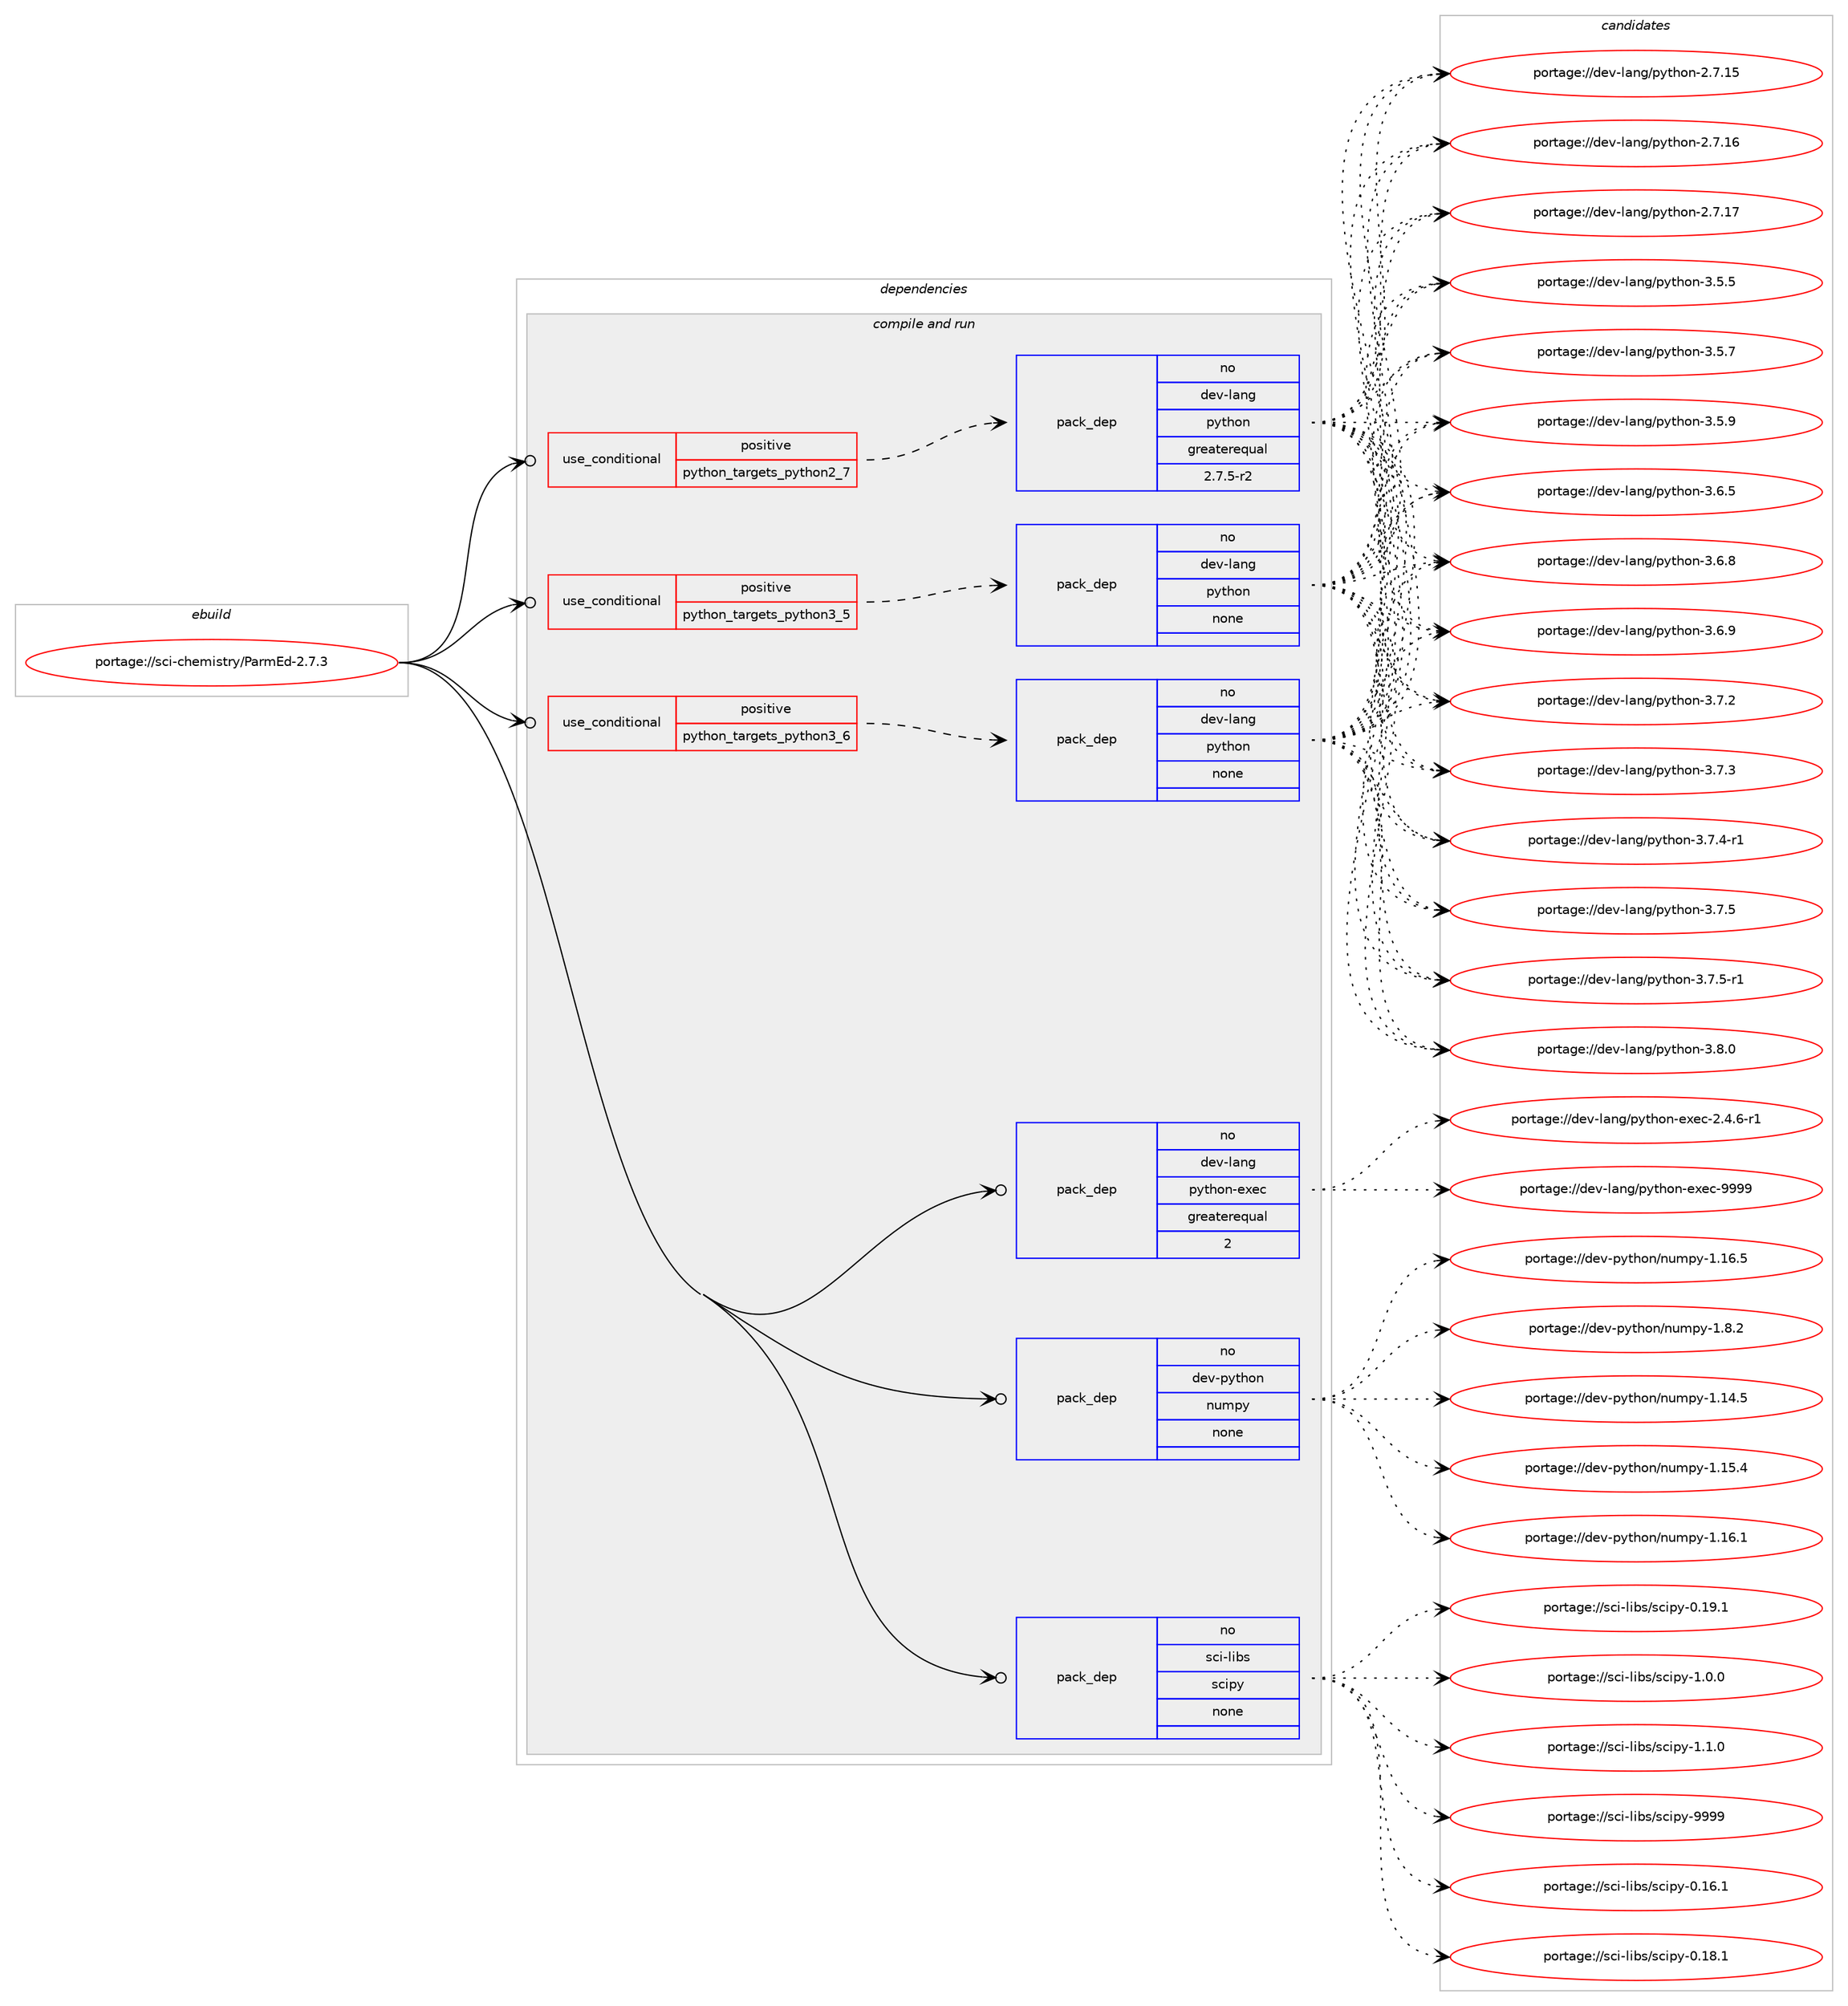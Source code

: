 digraph prolog {

# *************
# Graph options
# *************

newrank=true;
concentrate=true;
compound=true;
graph [rankdir=LR,fontname=Helvetica,fontsize=10,ranksep=1.5];#, ranksep=2.5, nodesep=0.2];
edge  [arrowhead=vee];
node  [fontname=Helvetica,fontsize=10];

# **********
# The ebuild
# **********

subgraph cluster_leftcol {
color=gray;
rank=same;
label=<<i>ebuild</i>>;
id [label="portage://sci-chemistry/ParmEd-2.7.3", color=red, width=4, href="../sci-chemistry/ParmEd-2.7.3.svg"];
}

# ****************
# The dependencies
# ****************

subgraph cluster_midcol {
color=gray;
label=<<i>dependencies</i>>;
subgraph cluster_compile {
fillcolor="#eeeeee";
style=filled;
label=<<i>compile</i>>;
}
subgraph cluster_compileandrun {
fillcolor="#eeeeee";
style=filled;
label=<<i>compile and run</i>>;
subgraph cond95348 {
dependency384175 [label=<<TABLE BORDER="0" CELLBORDER="1" CELLSPACING="0" CELLPADDING="4"><TR><TD ROWSPAN="3" CELLPADDING="10">use_conditional</TD></TR><TR><TD>positive</TD></TR><TR><TD>python_targets_python2_7</TD></TR></TABLE>>, shape=none, color=red];
subgraph pack282317 {
dependency384176 [label=<<TABLE BORDER="0" CELLBORDER="1" CELLSPACING="0" CELLPADDING="4" WIDTH="220"><TR><TD ROWSPAN="6" CELLPADDING="30">pack_dep</TD></TR><TR><TD WIDTH="110">no</TD></TR><TR><TD>dev-lang</TD></TR><TR><TD>python</TD></TR><TR><TD>greaterequal</TD></TR><TR><TD>2.7.5-r2</TD></TR></TABLE>>, shape=none, color=blue];
}
dependency384175:e -> dependency384176:w [weight=20,style="dashed",arrowhead="vee"];
}
id:e -> dependency384175:w [weight=20,style="solid",arrowhead="odotvee"];
subgraph cond95349 {
dependency384177 [label=<<TABLE BORDER="0" CELLBORDER="1" CELLSPACING="0" CELLPADDING="4"><TR><TD ROWSPAN="3" CELLPADDING="10">use_conditional</TD></TR><TR><TD>positive</TD></TR><TR><TD>python_targets_python3_5</TD></TR></TABLE>>, shape=none, color=red];
subgraph pack282318 {
dependency384178 [label=<<TABLE BORDER="0" CELLBORDER="1" CELLSPACING="0" CELLPADDING="4" WIDTH="220"><TR><TD ROWSPAN="6" CELLPADDING="30">pack_dep</TD></TR><TR><TD WIDTH="110">no</TD></TR><TR><TD>dev-lang</TD></TR><TR><TD>python</TD></TR><TR><TD>none</TD></TR><TR><TD></TD></TR></TABLE>>, shape=none, color=blue];
}
dependency384177:e -> dependency384178:w [weight=20,style="dashed",arrowhead="vee"];
}
id:e -> dependency384177:w [weight=20,style="solid",arrowhead="odotvee"];
subgraph cond95350 {
dependency384179 [label=<<TABLE BORDER="0" CELLBORDER="1" CELLSPACING="0" CELLPADDING="4"><TR><TD ROWSPAN="3" CELLPADDING="10">use_conditional</TD></TR><TR><TD>positive</TD></TR><TR><TD>python_targets_python3_6</TD></TR></TABLE>>, shape=none, color=red];
subgraph pack282319 {
dependency384180 [label=<<TABLE BORDER="0" CELLBORDER="1" CELLSPACING="0" CELLPADDING="4" WIDTH="220"><TR><TD ROWSPAN="6" CELLPADDING="30">pack_dep</TD></TR><TR><TD WIDTH="110">no</TD></TR><TR><TD>dev-lang</TD></TR><TR><TD>python</TD></TR><TR><TD>none</TD></TR><TR><TD></TD></TR></TABLE>>, shape=none, color=blue];
}
dependency384179:e -> dependency384180:w [weight=20,style="dashed",arrowhead="vee"];
}
id:e -> dependency384179:w [weight=20,style="solid",arrowhead="odotvee"];
subgraph pack282320 {
dependency384181 [label=<<TABLE BORDER="0" CELLBORDER="1" CELLSPACING="0" CELLPADDING="4" WIDTH="220"><TR><TD ROWSPAN="6" CELLPADDING="30">pack_dep</TD></TR><TR><TD WIDTH="110">no</TD></TR><TR><TD>dev-lang</TD></TR><TR><TD>python-exec</TD></TR><TR><TD>greaterequal</TD></TR><TR><TD>2</TD></TR></TABLE>>, shape=none, color=blue];
}
id:e -> dependency384181:w [weight=20,style="solid",arrowhead="odotvee"];
subgraph pack282321 {
dependency384182 [label=<<TABLE BORDER="0" CELLBORDER="1" CELLSPACING="0" CELLPADDING="4" WIDTH="220"><TR><TD ROWSPAN="6" CELLPADDING="30">pack_dep</TD></TR><TR><TD WIDTH="110">no</TD></TR><TR><TD>dev-python</TD></TR><TR><TD>numpy</TD></TR><TR><TD>none</TD></TR><TR><TD></TD></TR></TABLE>>, shape=none, color=blue];
}
id:e -> dependency384182:w [weight=20,style="solid",arrowhead="odotvee"];
subgraph pack282322 {
dependency384183 [label=<<TABLE BORDER="0" CELLBORDER="1" CELLSPACING="0" CELLPADDING="4" WIDTH="220"><TR><TD ROWSPAN="6" CELLPADDING="30">pack_dep</TD></TR><TR><TD WIDTH="110">no</TD></TR><TR><TD>sci-libs</TD></TR><TR><TD>scipy</TD></TR><TR><TD>none</TD></TR><TR><TD></TD></TR></TABLE>>, shape=none, color=blue];
}
id:e -> dependency384183:w [weight=20,style="solid",arrowhead="odotvee"];
}
subgraph cluster_run {
fillcolor="#eeeeee";
style=filled;
label=<<i>run</i>>;
}
}

# **************
# The candidates
# **************

subgraph cluster_choices {
rank=same;
color=gray;
label=<<i>candidates</i>>;

subgraph choice282317 {
color=black;
nodesep=1;
choiceportage10010111845108971101034711212111610411111045504655464953 [label="portage://dev-lang/python-2.7.15", color=red, width=4,href="../dev-lang/python-2.7.15.svg"];
choiceportage10010111845108971101034711212111610411111045504655464954 [label="portage://dev-lang/python-2.7.16", color=red, width=4,href="../dev-lang/python-2.7.16.svg"];
choiceportage10010111845108971101034711212111610411111045504655464955 [label="portage://dev-lang/python-2.7.17", color=red, width=4,href="../dev-lang/python-2.7.17.svg"];
choiceportage100101118451089711010347112121116104111110455146534653 [label="portage://dev-lang/python-3.5.5", color=red, width=4,href="../dev-lang/python-3.5.5.svg"];
choiceportage100101118451089711010347112121116104111110455146534655 [label="portage://dev-lang/python-3.5.7", color=red, width=4,href="../dev-lang/python-3.5.7.svg"];
choiceportage100101118451089711010347112121116104111110455146534657 [label="portage://dev-lang/python-3.5.9", color=red, width=4,href="../dev-lang/python-3.5.9.svg"];
choiceportage100101118451089711010347112121116104111110455146544653 [label="portage://dev-lang/python-3.6.5", color=red, width=4,href="../dev-lang/python-3.6.5.svg"];
choiceportage100101118451089711010347112121116104111110455146544656 [label="portage://dev-lang/python-3.6.8", color=red, width=4,href="../dev-lang/python-3.6.8.svg"];
choiceportage100101118451089711010347112121116104111110455146544657 [label="portage://dev-lang/python-3.6.9", color=red, width=4,href="../dev-lang/python-3.6.9.svg"];
choiceportage100101118451089711010347112121116104111110455146554650 [label="portage://dev-lang/python-3.7.2", color=red, width=4,href="../dev-lang/python-3.7.2.svg"];
choiceportage100101118451089711010347112121116104111110455146554651 [label="portage://dev-lang/python-3.7.3", color=red, width=4,href="../dev-lang/python-3.7.3.svg"];
choiceportage1001011184510897110103471121211161041111104551465546524511449 [label="portage://dev-lang/python-3.7.4-r1", color=red, width=4,href="../dev-lang/python-3.7.4-r1.svg"];
choiceportage100101118451089711010347112121116104111110455146554653 [label="portage://dev-lang/python-3.7.5", color=red, width=4,href="../dev-lang/python-3.7.5.svg"];
choiceportage1001011184510897110103471121211161041111104551465546534511449 [label="portage://dev-lang/python-3.7.5-r1", color=red, width=4,href="../dev-lang/python-3.7.5-r1.svg"];
choiceportage100101118451089711010347112121116104111110455146564648 [label="portage://dev-lang/python-3.8.0", color=red, width=4,href="../dev-lang/python-3.8.0.svg"];
dependency384176:e -> choiceportage10010111845108971101034711212111610411111045504655464953:w [style=dotted,weight="100"];
dependency384176:e -> choiceportage10010111845108971101034711212111610411111045504655464954:w [style=dotted,weight="100"];
dependency384176:e -> choiceportage10010111845108971101034711212111610411111045504655464955:w [style=dotted,weight="100"];
dependency384176:e -> choiceportage100101118451089711010347112121116104111110455146534653:w [style=dotted,weight="100"];
dependency384176:e -> choiceportage100101118451089711010347112121116104111110455146534655:w [style=dotted,weight="100"];
dependency384176:e -> choiceportage100101118451089711010347112121116104111110455146534657:w [style=dotted,weight="100"];
dependency384176:e -> choiceportage100101118451089711010347112121116104111110455146544653:w [style=dotted,weight="100"];
dependency384176:e -> choiceportage100101118451089711010347112121116104111110455146544656:w [style=dotted,weight="100"];
dependency384176:e -> choiceportage100101118451089711010347112121116104111110455146544657:w [style=dotted,weight="100"];
dependency384176:e -> choiceportage100101118451089711010347112121116104111110455146554650:w [style=dotted,weight="100"];
dependency384176:e -> choiceportage100101118451089711010347112121116104111110455146554651:w [style=dotted,weight="100"];
dependency384176:e -> choiceportage1001011184510897110103471121211161041111104551465546524511449:w [style=dotted,weight="100"];
dependency384176:e -> choiceportage100101118451089711010347112121116104111110455146554653:w [style=dotted,weight="100"];
dependency384176:e -> choiceportage1001011184510897110103471121211161041111104551465546534511449:w [style=dotted,weight="100"];
dependency384176:e -> choiceportage100101118451089711010347112121116104111110455146564648:w [style=dotted,weight="100"];
}
subgraph choice282318 {
color=black;
nodesep=1;
choiceportage10010111845108971101034711212111610411111045504655464953 [label="portage://dev-lang/python-2.7.15", color=red, width=4,href="../dev-lang/python-2.7.15.svg"];
choiceportage10010111845108971101034711212111610411111045504655464954 [label="portage://dev-lang/python-2.7.16", color=red, width=4,href="../dev-lang/python-2.7.16.svg"];
choiceportage10010111845108971101034711212111610411111045504655464955 [label="portage://dev-lang/python-2.7.17", color=red, width=4,href="../dev-lang/python-2.7.17.svg"];
choiceportage100101118451089711010347112121116104111110455146534653 [label="portage://dev-lang/python-3.5.5", color=red, width=4,href="../dev-lang/python-3.5.5.svg"];
choiceportage100101118451089711010347112121116104111110455146534655 [label="portage://dev-lang/python-3.5.7", color=red, width=4,href="../dev-lang/python-3.5.7.svg"];
choiceportage100101118451089711010347112121116104111110455146534657 [label="portage://dev-lang/python-3.5.9", color=red, width=4,href="../dev-lang/python-3.5.9.svg"];
choiceportage100101118451089711010347112121116104111110455146544653 [label="portage://dev-lang/python-3.6.5", color=red, width=4,href="../dev-lang/python-3.6.5.svg"];
choiceportage100101118451089711010347112121116104111110455146544656 [label="portage://dev-lang/python-3.6.8", color=red, width=4,href="../dev-lang/python-3.6.8.svg"];
choiceportage100101118451089711010347112121116104111110455146544657 [label="portage://dev-lang/python-3.6.9", color=red, width=4,href="../dev-lang/python-3.6.9.svg"];
choiceportage100101118451089711010347112121116104111110455146554650 [label="portage://dev-lang/python-3.7.2", color=red, width=4,href="../dev-lang/python-3.7.2.svg"];
choiceportage100101118451089711010347112121116104111110455146554651 [label="portage://dev-lang/python-3.7.3", color=red, width=4,href="../dev-lang/python-3.7.3.svg"];
choiceportage1001011184510897110103471121211161041111104551465546524511449 [label="portage://dev-lang/python-3.7.4-r1", color=red, width=4,href="../dev-lang/python-3.7.4-r1.svg"];
choiceportage100101118451089711010347112121116104111110455146554653 [label="portage://dev-lang/python-3.7.5", color=red, width=4,href="../dev-lang/python-3.7.5.svg"];
choiceportage1001011184510897110103471121211161041111104551465546534511449 [label="portage://dev-lang/python-3.7.5-r1", color=red, width=4,href="../dev-lang/python-3.7.5-r1.svg"];
choiceportage100101118451089711010347112121116104111110455146564648 [label="portage://dev-lang/python-3.8.0", color=red, width=4,href="../dev-lang/python-3.8.0.svg"];
dependency384178:e -> choiceportage10010111845108971101034711212111610411111045504655464953:w [style=dotted,weight="100"];
dependency384178:e -> choiceportage10010111845108971101034711212111610411111045504655464954:w [style=dotted,weight="100"];
dependency384178:e -> choiceportage10010111845108971101034711212111610411111045504655464955:w [style=dotted,weight="100"];
dependency384178:e -> choiceportage100101118451089711010347112121116104111110455146534653:w [style=dotted,weight="100"];
dependency384178:e -> choiceportage100101118451089711010347112121116104111110455146534655:w [style=dotted,weight="100"];
dependency384178:e -> choiceportage100101118451089711010347112121116104111110455146534657:w [style=dotted,weight="100"];
dependency384178:e -> choiceportage100101118451089711010347112121116104111110455146544653:w [style=dotted,weight="100"];
dependency384178:e -> choiceportage100101118451089711010347112121116104111110455146544656:w [style=dotted,weight="100"];
dependency384178:e -> choiceportage100101118451089711010347112121116104111110455146544657:w [style=dotted,weight="100"];
dependency384178:e -> choiceportage100101118451089711010347112121116104111110455146554650:w [style=dotted,weight="100"];
dependency384178:e -> choiceportage100101118451089711010347112121116104111110455146554651:w [style=dotted,weight="100"];
dependency384178:e -> choiceportage1001011184510897110103471121211161041111104551465546524511449:w [style=dotted,weight="100"];
dependency384178:e -> choiceportage100101118451089711010347112121116104111110455146554653:w [style=dotted,weight="100"];
dependency384178:e -> choiceportage1001011184510897110103471121211161041111104551465546534511449:w [style=dotted,weight="100"];
dependency384178:e -> choiceportage100101118451089711010347112121116104111110455146564648:w [style=dotted,weight="100"];
}
subgraph choice282319 {
color=black;
nodesep=1;
choiceportage10010111845108971101034711212111610411111045504655464953 [label="portage://dev-lang/python-2.7.15", color=red, width=4,href="../dev-lang/python-2.7.15.svg"];
choiceportage10010111845108971101034711212111610411111045504655464954 [label="portage://dev-lang/python-2.7.16", color=red, width=4,href="../dev-lang/python-2.7.16.svg"];
choiceportage10010111845108971101034711212111610411111045504655464955 [label="portage://dev-lang/python-2.7.17", color=red, width=4,href="../dev-lang/python-2.7.17.svg"];
choiceportage100101118451089711010347112121116104111110455146534653 [label="portage://dev-lang/python-3.5.5", color=red, width=4,href="../dev-lang/python-3.5.5.svg"];
choiceportage100101118451089711010347112121116104111110455146534655 [label="portage://dev-lang/python-3.5.7", color=red, width=4,href="../dev-lang/python-3.5.7.svg"];
choiceportage100101118451089711010347112121116104111110455146534657 [label="portage://dev-lang/python-3.5.9", color=red, width=4,href="../dev-lang/python-3.5.9.svg"];
choiceportage100101118451089711010347112121116104111110455146544653 [label="portage://dev-lang/python-3.6.5", color=red, width=4,href="../dev-lang/python-3.6.5.svg"];
choiceportage100101118451089711010347112121116104111110455146544656 [label="portage://dev-lang/python-3.6.8", color=red, width=4,href="../dev-lang/python-3.6.8.svg"];
choiceportage100101118451089711010347112121116104111110455146544657 [label="portage://dev-lang/python-3.6.9", color=red, width=4,href="../dev-lang/python-3.6.9.svg"];
choiceportage100101118451089711010347112121116104111110455146554650 [label="portage://dev-lang/python-3.7.2", color=red, width=4,href="../dev-lang/python-3.7.2.svg"];
choiceportage100101118451089711010347112121116104111110455146554651 [label="portage://dev-lang/python-3.7.3", color=red, width=4,href="../dev-lang/python-3.7.3.svg"];
choiceportage1001011184510897110103471121211161041111104551465546524511449 [label="portage://dev-lang/python-3.7.4-r1", color=red, width=4,href="../dev-lang/python-3.7.4-r1.svg"];
choiceportage100101118451089711010347112121116104111110455146554653 [label="portage://dev-lang/python-3.7.5", color=red, width=4,href="../dev-lang/python-3.7.5.svg"];
choiceportage1001011184510897110103471121211161041111104551465546534511449 [label="portage://dev-lang/python-3.7.5-r1", color=red, width=4,href="../dev-lang/python-3.7.5-r1.svg"];
choiceportage100101118451089711010347112121116104111110455146564648 [label="portage://dev-lang/python-3.8.0", color=red, width=4,href="../dev-lang/python-3.8.0.svg"];
dependency384180:e -> choiceportage10010111845108971101034711212111610411111045504655464953:w [style=dotted,weight="100"];
dependency384180:e -> choiceportage10010111845108971101034711212111610411111045504655464954:w [style=dotted,weight="100"];
dependency384180:e -> choiceportage10010111845108971101034711212111610411111045504655464955:w [style=dotted,weight="100"];
dependency384180:e -> choiceportage100101118451089711010347112121116104111110455146534653:w [style=dotted,weight="100"];
dependency384180:e -> choiceportage100101118451089711010347112121116104111110455146534655:w [style=dotted,weight="100"];
dependency384180:e -> choiceportage100101118451089711010347112121116104111110455146534657:w [style=dotted,weight="100"];
dependency384180:e -> choiceportage100101118451089711010347112121116104111110455146544653:w [style=dotted,weight="100"];
dependency384180:e -> choiceportage100101118451089711010347112121116104111110455146544656:w [style=dotted,weight="100"];
dependency384180:e -> choiceportage100101118451089711010347112121116104111110455146544657:w [style=dotted,weight="100"];
dependency384180:e -> choiceportage100101118451089711010347112121116104111110455146554650:w [style=dotted,weight="100"];
dependency384180:e -> choiceportage100101118451089711010347112121116104111110455146554651:w [style=dotted,weight="100"];
dependency384180:e -> choiceportage1001011184510897110103471121211161041111104551465546524511449:w [style=dotted,weight="100"];
dependency384180:e -> choiceportage100101118451089711010347112121116104111110455146554653:w [style=dotted,weight="100"];
dependency384180:e -> choiceportage1001011184510897110103471121211161041111104551465546534511449:w [style=dotted,weight="100"];
dependency384180:e -> choiceportage100101118451089711010347112121116104111110455146564648:w [style=dotted,weight="100"];
}
subgraph choice282320 {
color=black;
nodesep=1;
choiceportage10010111845108971101034711212111610411111045101120101994550465246544511449 [label="portage://dev-lang/python-exec-2.4.6-r1", color=red, width=4,href="../dev-lang/python-exec-2.4.6-r1.svg"];
choiceportage10010111845108971101034711212111610411111045101120101994557575757 [label="portage://dev-lang/python-exec-9999", color=red, width=4,href="../dev-lang/python-exec-9999.svg"];
dependency384181:e -> choiceportage10010111845108971101034711212111610411111045101120101994550465246544511449:w [style=dotted,weight="100"];
dependency384181:e -> choiceportage10010111845108971101034711212111610411111045101120101994557575757:w [style=dotted,weight="100"];
}
subgraph choice282321 {
color=black;
nodesep=1;
choiceportage100101118451121211161041111104711011710911212145494649524653 [label="portage://dev-python/numpy-1.14.5", color=red, width=4,href="../dev-python/numpy-1.14.5.svg"];
choiceportage100101118451121211161041111104711011710911212145494649534652 [label="portage://dev-python/numpy-1.15.4", color=red, width=4,href="../dev-python/numpy-1.15.4.svg"];
choiceportage100101118451121211161041111104711011710911212145494649544649 [label="portage://dev-python/numpy-1.16.1", color=red, width=4,href="../dev-python/numpy-1.16.1.svg"];
choiceportage100101118451121211161041111104711011710911212145494649544653 [label="portage://dev-python/numpy-1.16.5", color=red, width=4,href="../dev-python/numpy-1.16.5.svg"];
choiceportage1001011184511212111610411111047110117109112121454946564650 [label="portage://dev-python/numpy-1.8.2", color=red, width=4,href="../dev-python/numpy-1.8.2.svg"];
dependency384182:e -> choiceportage100101118451121211161041111104711011710911212145494649524653:w [style=dotted,weight="100"];
dependency384182:e -> choiceportage100101118451121211161041111104711011710911212145494649534652:w [style=dotted,weight="100"];
dependency384182:e -> choiceportage100101118451121211161041111104711011710911212145494649544649:w [style=dotted,weight="100"];
dependency384182:e -> choiceportage100101118451121211161041111104711011710911212145494649544653:w [style=dotted,weight="100"];
dependency384182:e -> choiceportage1001011184511212111610411111047110117109112121454946564650:w [style=dotted,weight="100"];
}
subgraph choice282322 {
color=black;
nodesep=1;
choiceportage115991054510810598115471159910511212145484649544649 [label="portage://sci-libs/scipy-0.16.1", color=red, width=4,href="../sci-libs/scipy-0.16.1.svg"];
choiceportage115991054510810598115471159910511212145484649564649 [label="portage://sci-libs/scipy-0.18.1", color=red, width=4,href="../sci-libs/scipy-0.18.1.svg"];
choiceportage115991054510810598115471159910511212145484649574649 [label="portage://sci-libs/scipy-0.19.1", color=red, width=4,href="../sci-libs/scipy-0.19.1.svg"];
choiceportage1159910545108105981154711599105112121454946484648 [label="portage://sci-libs/scipy-1.0.0", color=red, width=4,href="../sci-libs/scipy-1.0.0.svg"];
choiceportage1159910545108105981154711599105112121454946494648 [label="portage://sci-libs/scipy-1.1.0", color=red, width=4,href="../sci-libs/scipy-1.1.0.svg"];
choiceportage11599105451081059811547115991051121214557575757 [label="portage://sci-libs/scipy-9999", color=red, width=4,href="../sci-libs/scipy-9999.svg"];
dependency384183:e -> choiceportage115991054510810598115471159910511212145484649544649:w [style=dotted,weight="100"];
dependency384183:e -> choiceportage115991054510810598115471159910511212145484649564649:w [style=dotted,weight="100"];
dependency384183:e -> choiceportage115991054510810598115471159910511212145484649574649:w [style=dotted,weight="100"];
dependency384183:e -> choiceportage1159910545108105981154711599105112121454946484648:w [style=dotted,weight="100"];
dependency384183:e -> choiceportage1159910545108105981154711599105112121454946494648:w [style=dotted,weight="100"];
dependency384183:e -> choiceportage11599105451081059811547115991051121214557575757:w [style=dotted,weight="100"];
}
}

}

